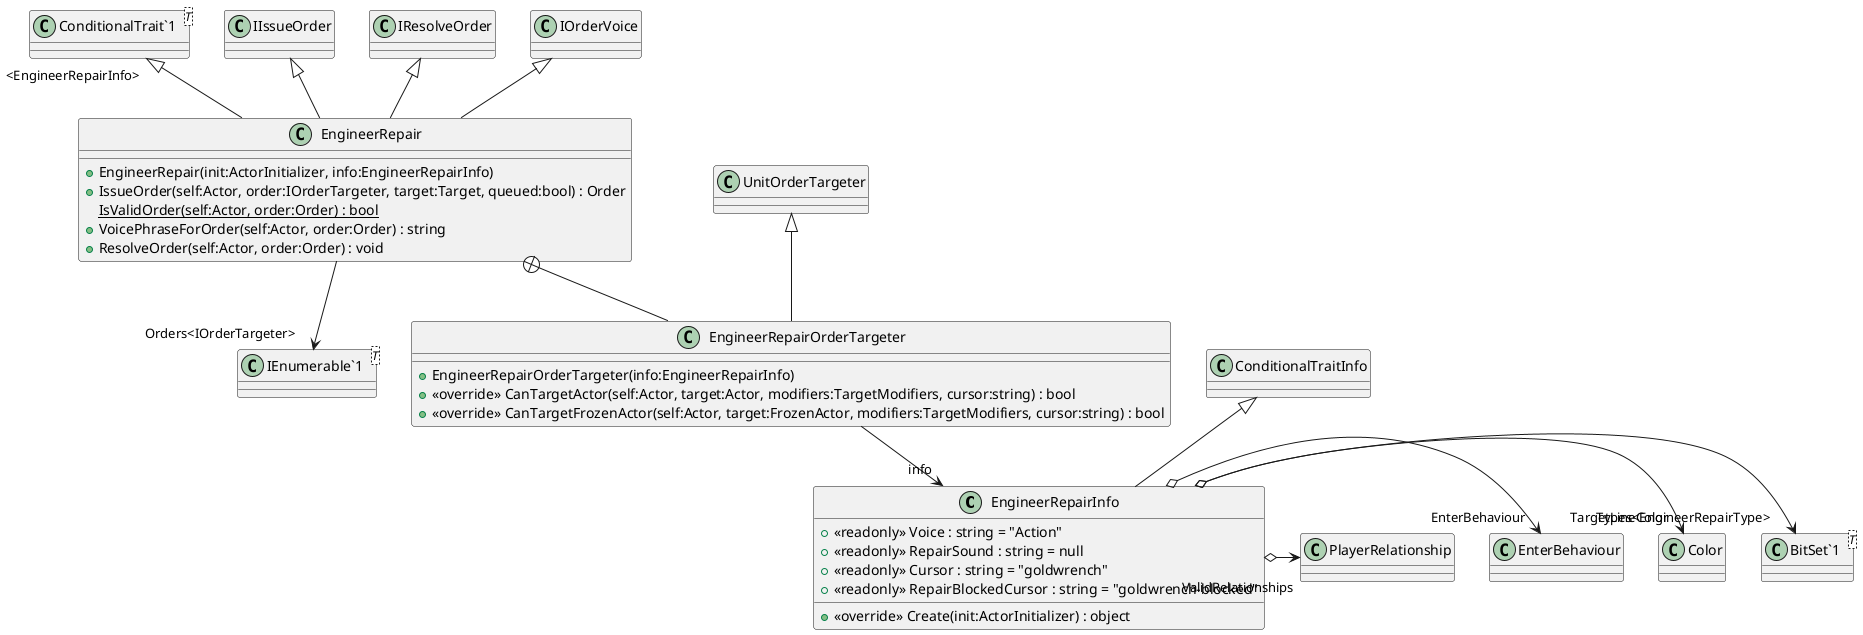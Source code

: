 @startuml
class EngineerRepairInfo {
    + <<readonly>> Voice : string = "Action"
    + <<readonly>> RepairSound : string = null
    + <<readonly>> Cursor : string = "goldwrench"
    + <<readonly>> RepairBlockedCursor : string = "goldwrench-blocked"
    + <<override>> Create(init:ActorInitializer) : object
}
class EngineerRepair {
    + EngineerRepair(init:ActorInitializer, info:EngineerRepairInfo)
    + IssueOrder(self:Actor, order:IOrderTargeter, target:Target, queued:bool) : Order
    {static} IsValidOrder(self:Actor, order:Order) : bool
    + VoicePhraseForOrder(self:Actor, order:Order) : string
    + ResolveOrder(self:Actor, order:Order) : void
}
class "BitSet`1"<T> {
}
class "ConditionalTrait`1"<T> {
}
class "IEnumerable`1"<T> {
}
class EngineerRepairOrderTargeter {
    + EngineerRepairOrderTargeter(info:EngineerRepairInfo)
    + <<override>> CanTargetActor(self:Actor, target:Actor, modifiers:TargetModifiers, cursor:string) : bool
    + <<override>> CanTargetFrozenActor(self:Actor, target:FrozenActor, modifiers:TargetModifiers, cursor:string) : bool
}
ConditionalTraitInfo <|-- EngineerRepairInfo
EngineerRepairInfo o-> "Types<EngineerRepairType>" "BitSet`1"
EngineerRepairInfo o-> "TargetLineColor" Color
EngineerRepairInfo o-> "EnterBehaviour" EnterBehaviour
EngineerRepairInfo o-> "ValidRelationships" PlayerRelationship
"ConditionalTrait`1" "<EngineerRepairInfo>" <|-- EngineerRepair
IIssueOrder <|-- EngineerRepair
IResolveOrder <|-- EngineerRepair
IOrderVoice <|-- EngineerRepair
EngineerRepair --> "Orders<IOrderTargeter>" "IEnumerable`1"
EngineerRepair +-- EngineerRepairOrderTargeter
UnitOrderTargeter <|-- EngineerRepairOrderTargeter
EngineerRepairOrderTargeter --> "info" EngineerRepairInfo
@enduml

